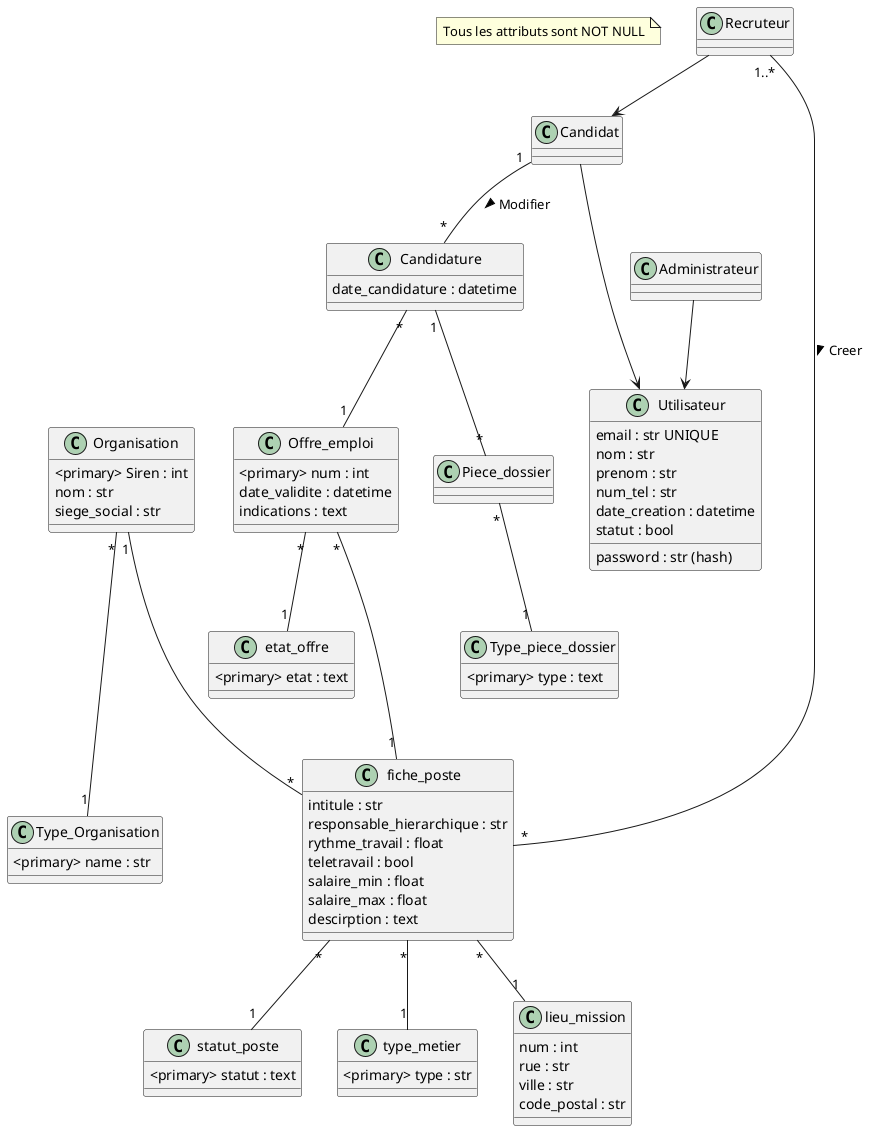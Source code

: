 @startuml

note "Tous les attributs sont NOT NULL" as note

class Organisation{
  <primary> Siren : int
  nom : str
  siege_social : str
}

class Type_Organisation{
  <primary> name : str
}

class Offre_emploi {
  <primary> num : int
  date_validite : datetime
  indications : text
}

class etat_offre{
  <primary> etat : text
}


class fiche_poste {
  intitule : str
  responsable_hierarchique : str
  rythme_travail : float
  teletravail : bool
  salaire_min : float
  salaire_max : float
  descirption : text  
  
}

class statut_poste{
  <primary> statut : text
}

class type_metier{
  <primary> type : str
}

class lieu_mission{
  num : int
  rue : str
  ville : str
  code_postal : str

}

class Utilisateur{
  email : str UNIQUE
  nom : str
  prenom : str
  num_tel : str
  date_creation : datetime
  statut : bool
  password : str (hash)
}

class Administrateur{
  
}

class Recruteur{
  
}

class Candidat{
  
}

class Candidature{
  date_candidature : datetime
}

class Type_piece_dossier{
  <primary> type : text
}

class Piece_dossier{
}


Organisation "*" --- "1" Type_Organisation
Organisation "1" --- "*" fiche_poste
Offre_emploi "*" -- "1" etat_offre
fiche_poste "*" -- "1" statut_poste
fiche_poste "*" -- "1" type_metier
fiche_poste "*" -- "1" lieu_mission
Offre_emploi "*" --- "1" fiche_poste
Administrateur --> Utilisateur
Recruteur --> Candidat
Candidat ---> Utilisateur
Recruteur "1..*" --- "*" fiche_poste : "Creer >"
Candidature "1" -- "*" Piece_dossier
Piece_dossier "*" -- "1" Type_piece_dossier
Candidature "*" -- "1" Offre_emploi
Candidat "1" -- "*" Candidature : "Modifier >"


@enduml
